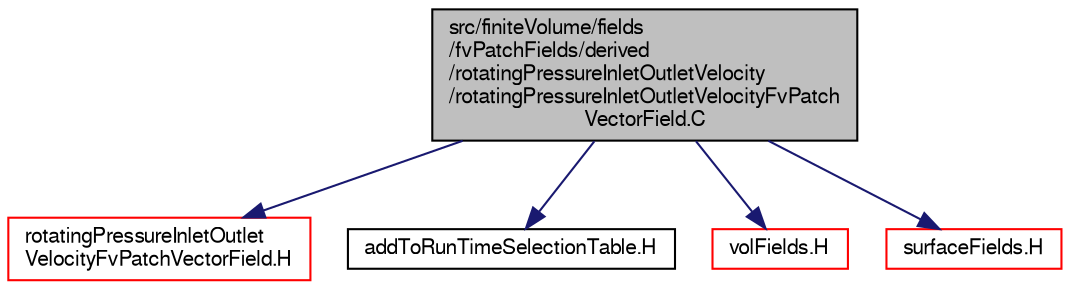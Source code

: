 digraph "src/finiteVolume/fields/fvPatchFields/derived/rotatingPressureInletOutletVelocity/rotatingPressureInletOutletVelocityFvPatchVectorField.C"
{
  bgcolor="transparent";
  edge [fontname="FreeSans",fontsize="10",labelfontname="FreeSans",labelfontsize="10"];
  node [fontname="FreeSans",fontsize="10",shape=record];
  Node0 [label="src/finiteVolume/fields\l/fvPatchFields/derived\l/rotatingPressureInletOutletVelocity\l/rotatingPressureInletOutletVelocityFvPatch\lVectorField.C",height=0.2,width=0.4,color="black", fillcolor="grey75", style="filled", fontcolor="black"];
  Node0 -> Node1 [color="midnightblue",fontsize="10",style="solid",fontname="FreeSans"];
  Node1 [label="rotatingPressureInletOutlet\lVelocityFvPatchVectorField.H",height=0.2,width=0.4,color="red",URL="$a02216.html"];
  Node0 -> Node204 [color="midnightblue",fontsize="10",style="solid",fontname="FreeSans"];
  Node204 [label="addToRunTimeSelectionTable.H",height=0.2,width=0.4,color="black",URL="$a09263.html",tooltip="Macros for easy insertion into run-time selection tables. "];
  Node0 -> Node205 [color="midnightblue",fontsize="10",style="solid",fontname="FreeSans"];
  Node205 [label="volFields.H",height=0.2,width=0.4,color="red",URL="$a02750.html"];
  Node0 -> Node308 [color="midnightblue",fontsize="10",style="solid",fontname="FreeSans"];
  Node308 [label="surfaceFields.H",height=0.2,width=0.4,color="red",URL="$a02735.html",tooltip="Foam::surfaceFields. "];
}
